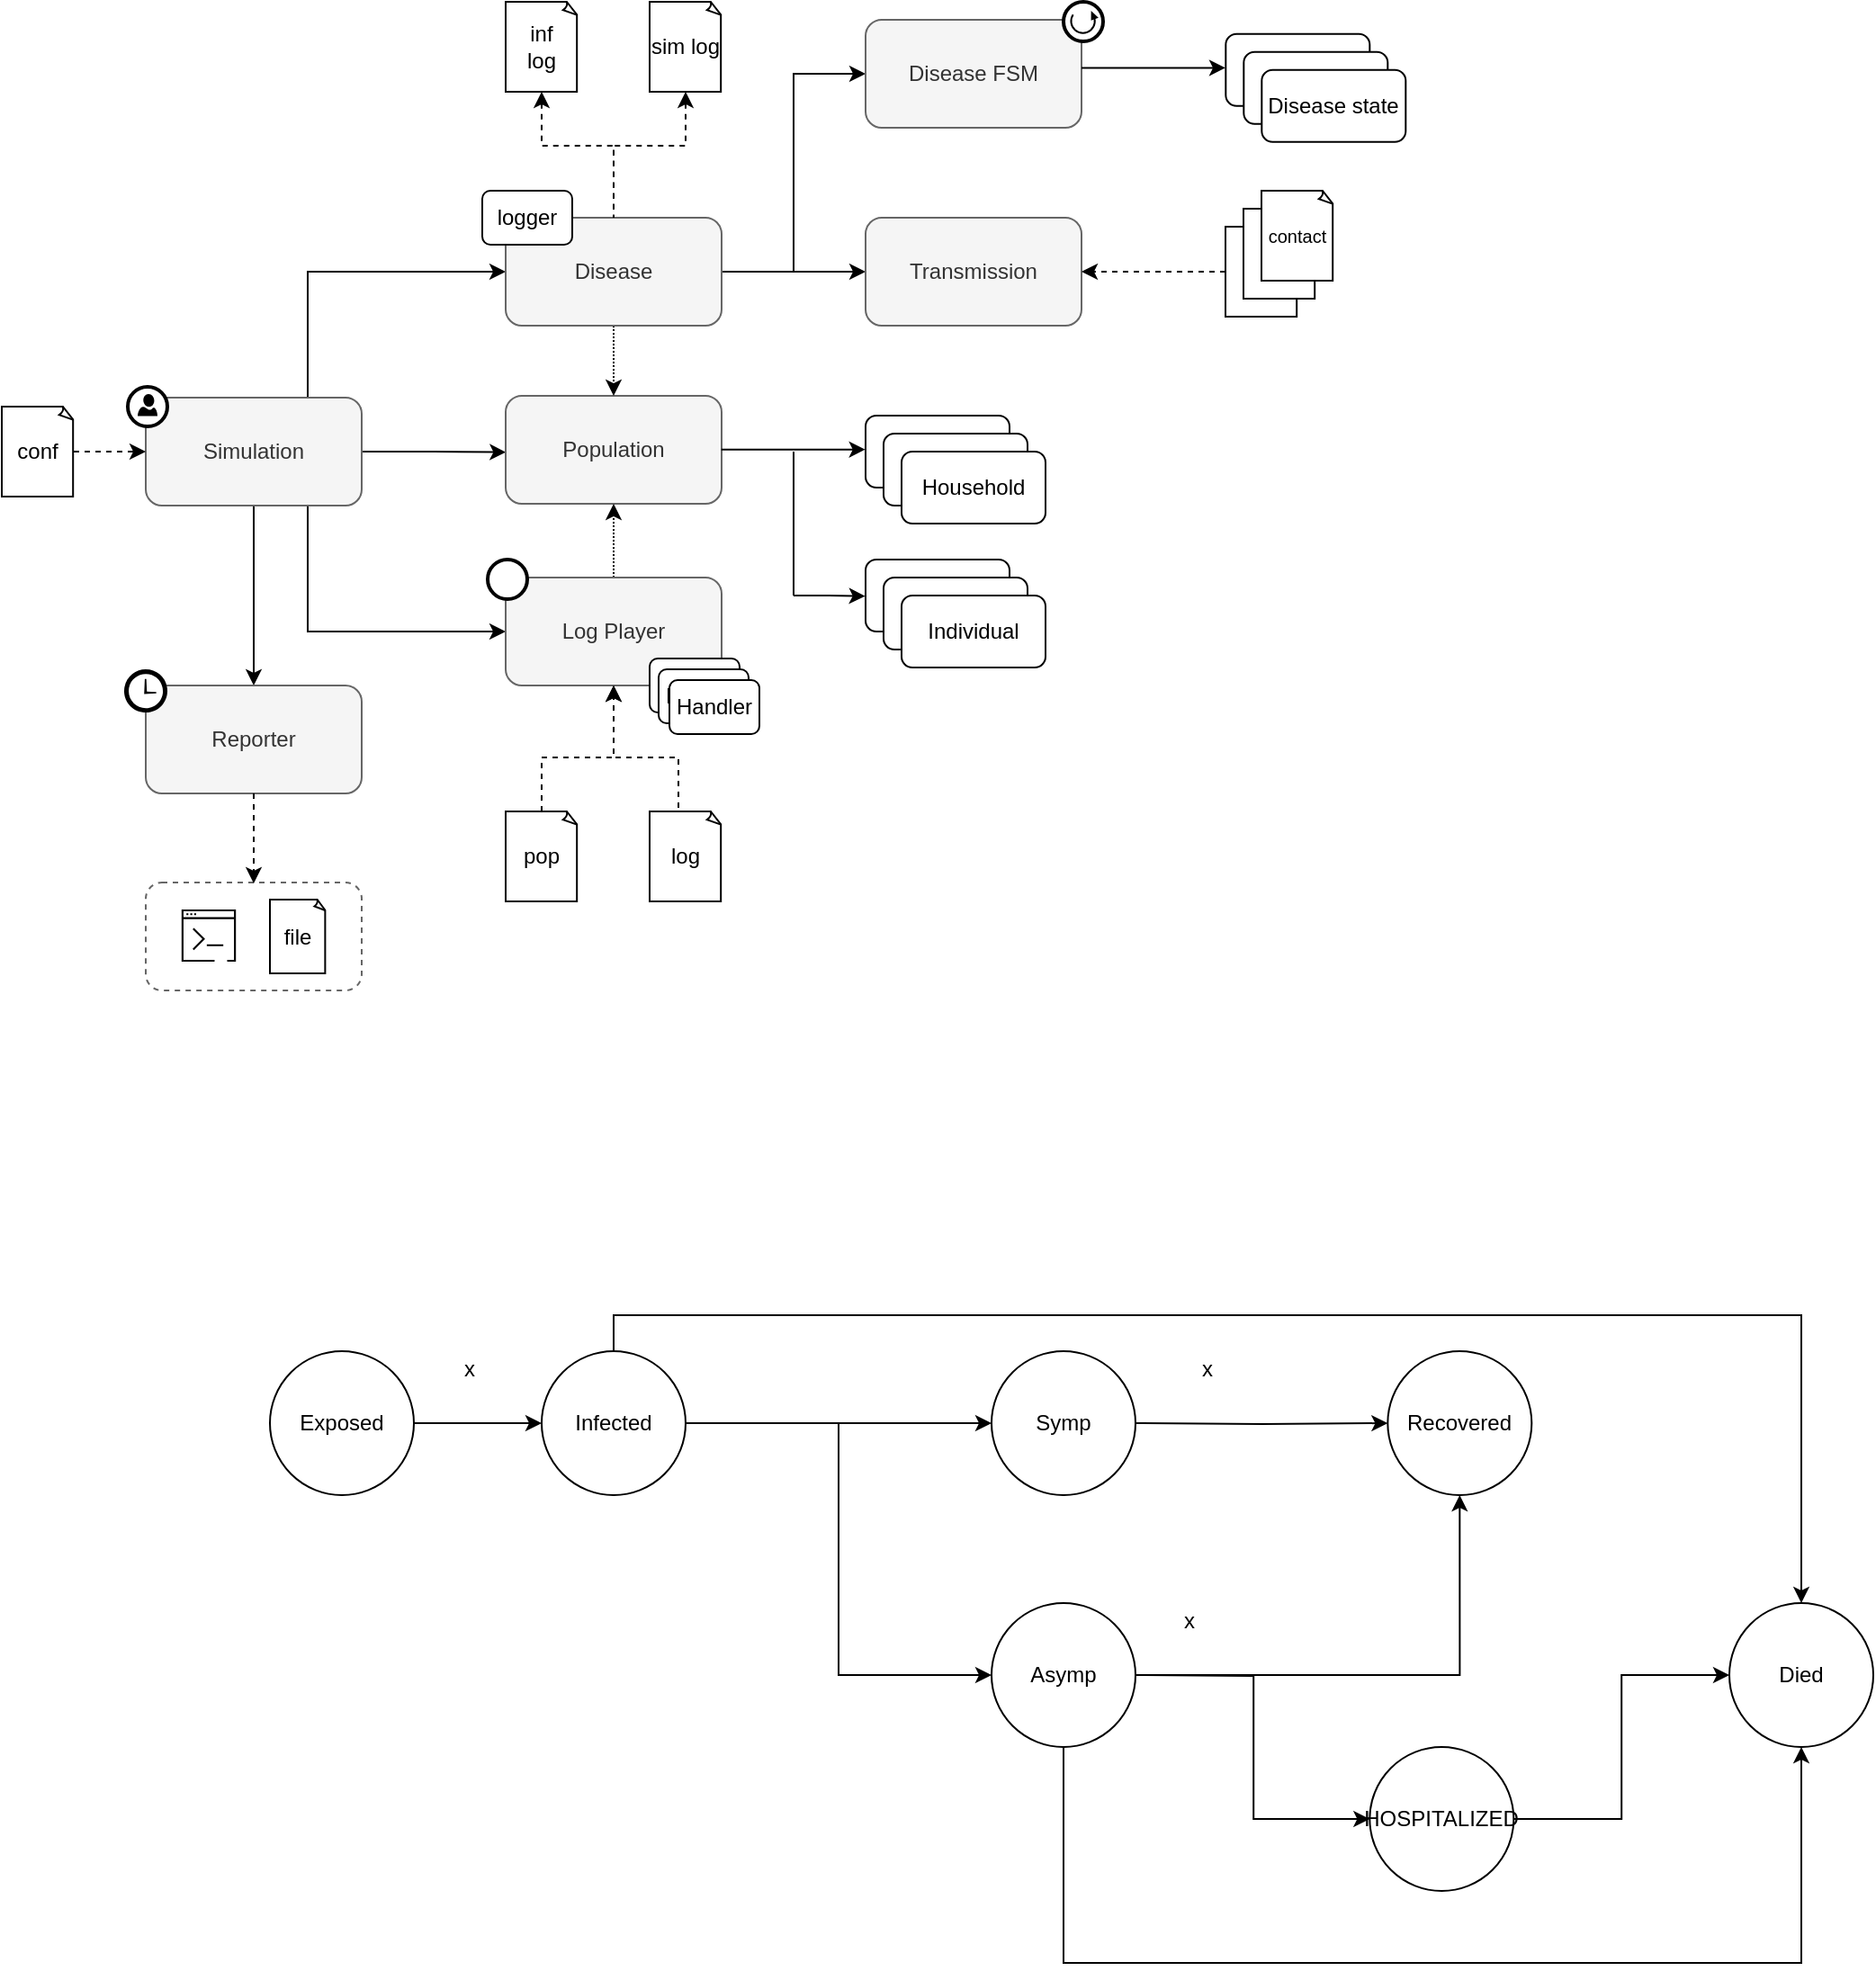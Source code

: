 <mxfile version="12.6.5" type="device"><diagram id="Akdbnf8L_ACoab19-wkB" name="Page-1"><mxGraphModel dx="1122" dy="685" grid="1" gridSize="10" guides="1" tooltips="1" connect="1" arrows="1" fold="1" page="1" pageScale="1" pageWidth="827" pageHeight="1169" math="0" shadow="0"><root><mxCell id="0"/><mxCell id="1" parent="0"/><mxCell id="oFByWscnAdjX4SLBkm42-8" value="" style="group;dashed=1;" parent="1" vertex="1" connectable="0"><mxGeometry x="80" y="482" width="179" height="133" as="geometry"/></mxCell><mxCell id="oFByWscnAdjX4SLBkm42-3" value="" style="outlineConnect=0;fontColor=#232F3E;gradientColor=none;strokeColor=#000000;fillColor=none;dashed=0;verticalLabelPosition=middle;verticalAlign=bottom;align=center;html=1;whiteSpace=wrap;fontSize=10;fontStyle=1;spacing=3;shape=mxgraph.aws4.productIcon;prIcon=mxgraph.aws4.command_line_interface;" parent="oFByWscnAdjX4SLBkm42-8" vertex="1"><mxGeometry x="52" y="34" width="46" height="40" as="geometry"/></mxCell><mxCell id="oFByWscnAdjX4SLBkm42-4" value="" style="rounded=0;whiteSpace=wrap;html=1;strokeColor=none;fillColor=#ffffff;" parent="oFByWscnAdjX4SLBkm42-8" vertex="1"><mxGeometry x="45.5" y="25.804" width="12.571" height="68.888" as="geometry"/></mxCell><mxCell id="oFByWscnAdjX4SLBkm42-5" value="" style="rounded=0;whiteSpace=wrap;html=1;strokeColor=none;fillColor=#ffffff;" parent="oFByWscnAdjX4SLBkm42-8" vertex="1"><mxGeometry x="91.7" y="29.103" width="12.8" height="54.238" as="geometry"/></mxCell><mxCell id="oFByWscnAdjX4SLBkm42-7" value="" style="rounded=0;whiteSpace=wrap;html=1;strokeColor=none;fillColor=#ffffff;rotation=90;" parent="oFByWscnAdjX4SLBkm42-8" vertex="1"><mxGeometry x="65.3" y="1.435" width="9.6" height="58.887" as="geometry"/></mxCell><mxCell id="oFByWscnAdjX4SLBkm42-9" value="file" style="whiteSpace=wrap;html=1;shape=mxgraph.basic.document" parent="oFByWscnAdjX4SLBkm42-8" vertex="1"><mxGeometry x="109" y="37" width="31" height="41" as="geometry"/></mxCell><mxCell id="oFByWscnAdjX4SLBkm42-18" value="" style="rounded=1;whiteSpace=wrap;html=1;fillColor=none;strokeColor=#666666;fontColor=#333333;dashed=1;" parent="oFByWscnAdjX4SLBkm42-8" vertex="1"><mxGeometry x="40" y="27.5" width="120" height="60" as="geometry"/></mxCell><mxCell id="G7absAG114OYWB9-ItXq-10" style="edgeStyle=orthogonalEdgeStyle;rounded=0;orthogonalLoop=1;jettySize=auto;html=1;exitX=1;exitY=0.5;exitDx=0;exitDy=0;entryX=0;entryY=0.5;entryDx=0;entryDy=0;" parent="1" source="G7absAG114OYWB9-ItXq-1" edge="1"><mxGeometry relative="1" as="geometry"><mxPoint x="320.138" y="270.345" as="targetPoint"/><Array as="points"><mxPoint x="280" y="271"/></Array></mxGeometry></mxCell><mxCell id="G7absAG114OYWB9-ItXq-19" style="edgeStyle=orthogonalEdgeStyle;rounded=0;orthogonalLoop=1;jettySize=auto;html=1;exitX=0.75;exitY=0;exitDx=0;exitDy=0;entryX=0;entryY=0.5;entryDx=0;entryDy=0;" parent="1" source="G7absAG114OYWB9-ItXq-1" target="G7absAG114OYWB9-ItXq-18" edge="1"><mxGeometry relative="1" as="geometry"/></mxCell><mxCell id="G7absAG114OYWB9-ItXq-28" style="edgeStyle=orthogonalEdgeStyle;rounded=0;orthogonalLoop=1;jettySize=auto;html=1;entryX=0.5;entryY=0;entryDx=0;entryDy=0;" parent="1" target="G7absAG114OYWB9-ItXq-27" edge="1"><mxGeometry relative="1" as="geometry"><mxPoint x="180" y="300" as="sourcePoint"/><Array as="points"><mxPoint x="180" y="400"/></Array></mxGeometry></mxCell><mxCell id="G7absAG114OYWB9-ItXq-32" style="edgeStyle=orthogonalEdgeStyle;rounded=0;orthogonalLoop=1;jettySize=auto;html=1;exitX=0.75;exitY=1;exitDx=0;exitDy=0;entryX=0;entryY=0.5;entryDx=0;entryDy=0;" parent="1" source="G7absAG114OYWB9-ItXq-1" target="G7absAG114OYWB9-ItXq-13" edge="1"><mxGeometry relative="1" as="geometry"/></mxCell><mxCell id="G7absAG114OYWB9-ItXq-1" value="Simulation" style="rounded=1;whiteSpace=wrap;html=1;fillColor=#f5f5f5;strokeColor=#666666;fontColor=#333333;" parent="1" vertex="1"><mxGeometry x="120" y="240" width="120" height="60" as="geometry"/></mxCell><mxCell id="G7absAG114OYWB9-ItXq-17" style="edgeStyle=orthogonalEdgeStyle;rounded=0;orthogonalLoop=1;jettySize=auto;html=1;dashed=1;exitX=1;exitY=0.5;exitDx=0;exitDy=0;exitPerimeter=0;" parent="1" source="G7absAG114OYWB9-ItXq-3" target="G7absAG114OYWB9-ItXq-1" edge="1"><mxGeometry relative="1" as="geometry"><mxPoint x="40" y="255" as="sourcePoint"/></mxGeometry></mxCell><mxCell id="G7absAG114OYWB9-ItXq-3" value="conf" style="whiteSpace=wrap;html=1;shape=mxgraph.basic.document" parent="1" vertex="1"><mxGeometry x="40" y="245" width="40" height="50" as="geometry"/></mxCell><mxCell id="G7absAG114OYWB9-ItXq-8" value="Population" style="rounded=1;whiteSpace=wrap;html=1;fillColor=#f5f5f5;strokeColor=#666666;fontColor=#333333;" parent="1" vertex="1"><mxGeometry x="320" y="239" width="120" height="60" as="geometry"/></mxCell><mxCell id="G7absAG114OYWB9-ItXq-16" style="edgeStyle=orthogonalEdgeStyle;rounded=0;orthogonalLoop=1;jettySize=auto;html=1;exitX=0.5;exitY=0;exitDx=0;exitDy=0;entryX=0.5;entryY=1;entryDx=0;entryDy=0;dashed=1;dashPattern=1 1;" parent="1" source="G7absAG114OYWB9-ItXq-13" target="G7absAG114OYWB9-ItXq-8" edge="1"><mxGeometry relative="1" as="geometry"/></mxCell><mxCell id="G7absAG114OYWB9-ItXq-13" value="Log Player" style="rounded=1;whiteSpace=wrap;html=1;fillColor=#f5f5f5;strokeColor=#666666;fontColor=#333333;" parent="1" vertex="1"><mxGeometry x="320" y="340" width="120" height="60" as="geometry"/></mxCell><mxCell id="G7absAG114OYWB9-ItXq-20" style="edgeStyle=orthogonalEdgeStyle;rounded=0;orthogonalLoop=1;jettySize=auto;html=1;exitX=0.5;exitY=1;exitDx=0;exitDy=0;entryX=0.5;entryY=0;entryDx=0;entryDy=0;dashed=1;dashPattern=1 1;" parent="1" source="G7absAG114OYWB9-ItXq-18" target="G7absAG114OYWB9-ItXq-8" edge="1"><mxGeometry relative="1" as="geometry"/></mxCell><mxCell id="G7absAG114OYWB9-ItXq-34" style="edgeStyle=orthogonalEdgeStyle;rounded=0;orthogonalLoop=1;jettySize=auto;html=1;exitX=1;exitY=0.5;exitDx=0;exitDy=0;entryX=0;entryY=0.5;entryDx=0;entryDy=0;" parent="1" source="G7absAG114OYWB9-ItXq-18" target="G7absAG114OYWB9-ItXq-33" edge="1"><mxGeometry relative="1" as="geometry"/></mxCell><mxCell id="vRe47FTR7rVf0p2xhIhP-2" style="edgeStyle=orthogonalEdgeStyle;rounded=0;orthogonalLoop=1;jettySize=auto;html=1;exitX=1;exitY=0.5;exitDx=0;exitDy=0;entryX=0;entryY=0.5;entryDx=0;entryDy=0;" parent="1" source="G7absAG114OYWB9-ItXq-18" target="vRe47FTR7rVf0p2xhIhP-1" edge="1"><mxGeometry relative="1" as="geometry"/></mxCell><mxCell id="G7absAG114OYWB9-ItXq-18" value="Disease" style="rounded=1;whiteSpace=wrap;html=1;fillColor=#f5f5f5;strokeColor=#666666;fontColor=#333333;" parent="1" vertex="1"><mxGeometry x="320" y="140" width="120" height="60" as="geometry"/></mxCell><mxCell id="G7absAG114OYWB9-ItXq-25" value="Handler" style="rounded=1;whiteSpace=wrap;html=1;" parent="1" vertex="1"><mxGeometry x="400" y="385" width="50" height="30" as="geometry"/></mxCell><mxCell id="G7absAG114OYWB9-ItXq-27" value="Reporter" style="rounded=1;whiteSpace=wrap;html=1;fillColor=#f5f5f5;strokeColor=#666666;fontColor=#333333;" parent="1" vertex="1"><mxGeometry x="120" y="400" width="120" height="60" as="geometry"/></mxCell><mxCell id="G7absAG114OYWB9-ItXq-33" value="Transmission" style="rounded=1;whiteSpace=wrap;html=1;fillColor=#f5f5f5;strokeColor=#666666;fontColor=#333333;" parent="1" vertex="1"><mxGeometry x="520" y="140" width="120" height="60" as="geometry"/></mxCell><mxCell id="G7absAG114OYWB9-ItXq-36" value="Handler" style="rounded=1;whiteSpace=wrap;html=1;" parent="1" vertex="1"><mxGeometry x="405" y="391" width="50" height="30" as="geometry"/></mxCell><mxCell id="G7absAG114OYWB9-ItXq-38" value="Handler" style="rounded=1;whiteSpace=wrap;html=1;" parent="1" vertex="1"><mxGeometry x="411" y="397" width="50" height="30" as="geometry"/></mxCell><mxCell id="G7absAG114OYWB9-ItXq-41" style="edgeStyle=orthogonalEdgeStyle;rounded=0;orthogonalLoop=1;jettySize=auto;html=1;exitX=0.5;exitY=0;exitDx=0;exitDy=0;exitPerimeter=0;dashed=1;" parent="1" source="G7absAG114OYWB9-ItXq-39" target="G7absAG114OYWB9-ItXq-13" edge="1"><mxGeometry relative="1" as="geometry"><Array as="points"><mxPoint x="416" y="470"/><mxPoint x="416" y="440"/><mxPoint x="380" y="440"/></Array></mxGeometry></mxCell><mxCell id="G7absAG114OYWB9-ItXq-39" value="log" style="whiteSpace=wrap;html=1;shape=mxgraph.basic.document" parent="1" vertex="1"><mxGeometry x="400" y="470" width="40" height="50" as="geometry"/></mxCell><mxCell id="G7absAG114OYWB9-ItXq-52" value="Household" style="rounded=1;whiteSpace=wrap;html=1;" parent="1" vertex="1"><mxGeometry x="520" y="250" width="80" height="40" as="geometry"/></mxCell><mxCell id="G7absAG114OYWB9-ItXq-53" value="Individual" style="rounded=1;whiteSpace=wrap;html=1;" parent="1" vertex="1"><mxGeometry x="520" y="330" width="80" height="40" as="geometry"/></mxCell><mxCell id="G7absAG114OYWB9-ItXq-54" value="Household" style="rounded=1;whiteSpace=wrap;html=1;" parent="1" vertex="1"><mxGeometry x="530" y="260" width="80" height="40" as="geometry"/></mxCell><mxCell id="G7absAG114OYWB9-ItXq-55" value="Household" style="rounded=1;whiteSpace=wrap;html=1;" parent="1" vertex="1"><mxGeometry x="540" y="270" width="80" height="40" as="geometry"/></mxCell><mxCell id="G7absAG114OYWB9-ItXq-56" value="Individual" style="rounded=1;whiteSpace=wrap;html=1;" parent="1" vertex="1"><mxGeometry x="530" y="340" width="80" height="40" as="geometry"/></mxCell><mxCell id="G7absAG114OYWB9-ItXq-57" value="Individual" style="rounded=1;whiteSpace=wrap;html=1;" parent="1" vertex="1"><mxGeometry x="540" y="350" width="80" height="40" as="geometry"/></mxCell><mxCell id="G7absAG114OYWB9-ItXq-61" style="edgeStyle=orthogonalEdgeStyle;rounded=0;orthogonalLoop=1;jettySize=auto;html=1;exitX=1;exitY=0.5;exitDx=0;exitDy=0;entryX=0;entryY=0.5;entryDx=0;entryDy=0;" parent="1" edge="1"><mxGeometry relative="1" as="geometry"><mxPoint x="439.845" y="268.845" as="sourcePoint"/><mxPoint x="519.845" y="268.845" as="targetPoint"/></mxGeometry></mxCell><mxCell id="G7absAG114OYWB9-ItXq-64" style="edgeStyle=orthogonalEdgeStyle;rounded=0;orthogonalLoop=1;jettySize=auto;html=1;entryX=0;entryY=0.5;entryDx=0;entryDy=0;" parent="1" edge="1"><mxGeometry relative="1" as="geometry"><mxPoint x="480" y="350" as="sourcePoint"/><mxPoint x="519.845" y="350.345" as="targetPoint"/><Array as="points"><mxPoint x="499.5" y="350"/><mxPoint x="499.5" y="350"/></Array></mxGeometry></mxCell><mxCell id="G7absAG114OYWB9-ItXq-67" value="" style="endArrow=none;html=1;" parent="1" edge="1"><mxGeometry width="50" height="50" relative="1" as="geometry"><mxPoint x="480" y="350" as="sourcePoint"/><mxPoint x="480" y="270" as="targetPoint"/></mxGeometry></mxCell><mxCell id="G7absAG114OYWB9-ItXq-69" style="edgeStyle=orthogonalEdgeStyle;rounded=0;orthogonalLoop=1;jettySize=auto;html=1;entryX=1;entryY=0.5;entryDx=0;entryDy=0;dashed=1;exitX=0;exitY=0.5;exitDx=0;exitDy=0;exitPerimeter=0;" parent="1" source="G7absAG114OYWB9-ItXq-68" target="G7absAG114OYWB9-ItXq-33" edge="1"><mxGeometry relative="1" as="geometry"><mxPoint x="700" y="200" as="sourcePoint"/><mxPoint x="700" y="240" as="targetPoint"/></mxGeometry></mxCell><mxCell id="G7absAG114OYWB9-ItXq-68" value="log" style="whiteSpace=wrap;html=1;shape=mxgraph.basic.document" parent="1" vertex="1"><mxGeometry x="720" y="145" width="40" height="50" as="geometry"/></mxCell><mxCell id="G7absAG114OYWB9-ItXq-70" value="" style="shadow=0;dashed=0;html=1;strokeColor=none;fillColor=#000000;labelPosition=center;verticalLabelPosition=bottom;verticalAlign=top;align=center;outlineConnect=0;shape=mxgraph.veeam.time;" parent="1" vertex="1"><mxGeometry x="108" y="391" width="24" height="24" as="geometry"/></mxCell><mxCell id="G7absAG114OYWB9-ItXq-71" value="log" style="whiteSpace=wrap;html=1;shape=mxgraph.basic.document" parent="1" vertex="1"><mxGeometry x="730" y="135" width="40" height="50" as="geometry"/></mxCell><mxCell id="G7absAG114OYWB9-ItXq-72" value="&lt;font style=&quot;font-size: 10px&quot;&gt;contact&lt;/font&gt;" style="whiteSpace=wrap;html=1;shape=mxgraph.basic.document" parent="1" vertex="1"><mxGeometry x="740" y="125" width="40" height="50" as="geometry"/></mxCell><mxCell id="G7absAG114OYWB9-ItXq-74" value="" style="ellipse;whiteSpace=wrap;html=1;aspect=fixed;fillColor=#FFFFFF;strokeWidth=2;" parent="1" vertex="1"><mxGeometry x="310" y="330" width="22" height="22" as="geometry"/></mxCell><mxCell id="G7absAG114OYWB9-ItXq-73" value="" style="shape=image;html=1;verticalAlign=top;verticalLabelPosition=bottom;labelBackgroundColor=#ffffff;imageAspect=0;aspect=fixed;image=https://cdn0.iconfinder.com/data/icons/feather/96/591263-fast-forward-128.png;fillColor=#000000;" parent="1" vertex="1"><mxGeometry x="314" y="333" width="15" height="15" as="geometry"/></mxCell><mxCell id="G7absAG114OYWB9-ItXq-76" value="" style="ellipse;whiteSpace=wrap;html=1;aspect=fixed;fillColor=#FFFFFF;strokeWidth=2;" parent="1" vertex="1"><mxGeometry x="110" y="234" width="22" height="22" as="geometry"/></mxCell><mxCell id="G7absAG114OYWB9-ItXq-75" value="" style="aspect=fixed;pointerEvents=1;shadow=0;dashed=0;html=1;strokeColor=none;labelPosition=center;verticalLabelPosition=bottom;verticalAlign=top;align=center;fillColor=#000000;shape=mxgraph.azure.user" parent="1" vertex="1"><mxGeometry x="115.5" y="238" width="11" height="12.22" as="geometry"/></mxCell><mxCell id="oFByWscnAdjX4SLBkm42-19" style="edgeStyle=orthogonalEdgeStyle;rounded=0;orthogonalLoop=1;jettySize=auto;html=1;dashed=1;" parent="1" edge="1"><mxGeometry relative="1" as="geometry"><mxPoint x="180" y="460" as="sourcePoint"/><mxPoint x="180" y="510" as="targetPoint"/></mxGeometry></mxCell><mxCell id="8bJLjh2hRsQcfyNXoKIz-2" style="edgeStyle=orthogonalEdgeStyle;rounded=0;orthogonalLoop=1;jettySize=auto;html=1;exitX=0.5;exitY=0;exitDx=0;exitDy=0;exitPerimeter=0;dashed=1;" parent="1" source="8bJLjh2hRsQcfyNXoKIz-1" edge="1"><mxGeometry relative="1" as="geometry"><mxPoint x="380" y="400" as="targetPoint"/><Array as="points"><mxPoint x="340" y="440"/><mxPoint x="380" y="440"/></Array></mxGeometry></mxCell><mxCell id="8bJLjh2hRsQcfyNXoKIz-1" value="pop" style="whiteSpace=wrap;html=1;shape=mxgraph.basic.document" parent="1" vertex="1"><mxGeometry x="320" y="470" width="40" height="50" as="geometry"/></mxCell><mxCell id="8bJLjh2hRsQcfyNXoKIz-9" style="edgeStyle=orthogonalEdgeStyle;rounded=0;orthogonalLoop=1;jettySize=auto;html=1;exitX=0.5;exitY=1;exitDx=0;exitDy=0;exitPerimeter=0;dashed=1;endArrow=none;endFill=0;startArrow=classic;startFill=1;" parent="1" source="8bJLjh2hRsQcfyNXoKIz-4" edge="1"><mxGeometry relative="1" as="geometry"><mxPoint x="380" y="140.0" as="targetPoint"/><Array as="points"><mxPoint x="420" y="100"/><mxPoint x="380" y="100"/></Array></mxGeometry></mxCell><mxCell id="8bJLjh2hRsQcfyNXoKIz-4" value="sim log" style="whiteSpace=wrap;html=1;shape=mxgraph.basic.document" parent="1" vertex="1"><mxGeometry x="400" y="20" width="40" height="50" as="geometry"/></mxCell><mxCell id="8bJLjh2hRsQcfyNXoKIz-10" style="edgeStyle=orthogonalEdgeStyle;rounded=0;orthogonalLoop=1;jettySize=auto;html=1;exitX=0.5;exitY=1;exitDx=0;exitDy=0;exitPerimeter=0;dashed=1;endArrow=none;endFill=0;startArrow=classic;startFill=1;" parent="1" source="8bJLjh2hRsQcfyNXoKIz-6" edge="1"><mxGeometry relative="1" as="geometry"><mxPoint x="380" y="140" as="targetPoint"/><Array as="points"><mxPoint x="340" y="100"/></Array></mxGeometry></mxCell><mxCell id="8bJLjh2hRsQcfyNXoKIz-6" value="inf&lt;br&gt;log" style="whiteSpace=wrap;html=1;shape=mxgraph.basic.document" parent="1" vertex="1"><mxGeometry x="320" y="20" width="40" height="50" as="geometry"/></mxCell><mxCell id="8bJLjh2hRsQcfyNXoKIz-11" value="logger" style="rounded=1;whiteSpace=wrap;html=1;" parent="1" vertex="1"><mxGeometry x="307" y="125" width="50" height="30" as="geometry"/></mxCell><mxCell id="vRe47FTR7rVf0p2xhIhP-1" value="Disease FSM" style="rounded=1;whiteSpace=wrap;html=1;fillColor=#f5f5f5;strokeColor=#666666;fontColor=#333333;" parent="1" vertex="1"><mxGeometry x="520" y="30" width="120" height="60" as="geometry"/></mxCell><mxCell id="vRe47FTR7rVf0p2xhIhP-4" value="" style="ellipse;whiteSpace=wrap;html=1;aspect=fixed;fillColor=#FFFFFF;strokeWidth=2;" parent="1" vertex="1"><mxGeometry x="630" y="20" width="22" height="22" as="geometry"/></mxCell><mxCell id="vRe47FTR7rVf0p2xhIhP-5" value="" style="verticalLabelPosition=bottom;shadow=0;dashed=0;align=center;html=1;verticalAlign=top;shape=mxgraph.electrical.rot_mech.verticalLabelPosition=bottom;shadow=0;dashed=0;align=center;fillColor=#000000;html=1;verticalAlign=top;strokeWidth=1;shape=mxgraph.electrical.rot_mech.rotation;aspect=fixed;" parent="1" vertex="1"><mxGeometry x="633.5" y="26.13" width="15" height="11.74" as="geometry"/></mxCell><mxCell id="vRe47FTR7rVf0p2xhIhP-7" value="Household" style="rounded=1;whiteSpace=wrap;html=1;" parent="1" vertex="1"><mxGeometry x="720.16" y="37.87" width="80" height="40" as="geometry"/></mxCell><mxCell id="vRe47FTR7rVf0p2xhIhP-8" value="Household" style="rounded=1;whiteSpace=wrap;html=1;" parent="1" vertex="1"><mxGeometry x="730.16" y="47.87" width="80" height="40" as="geometry"/></mxCell><mxCell id="vRe47FTR7rVf0p2xhIhP-9" value="Disease state" style="rounded=1;whiteSpace=wrap;html=1;" parent="1" vertex="1"><mxGeometry x="740.16" y="57.87" width="80" height="40" as="geometry"/></mxCell><mxCell id="vRe47FTR7rVf0p2xhIhP-10" style="edgeStyle=orthogonalEdgeStyle;rounded=0;orthogonalLoop=1;jettySize=auto;html=1;exitX=1;exitY=0.5;exitDx=0;exitDy=0;entryX=0;entryY=0.5;entryDx=0;entryDy=0;" parent="1" edge="1"><mxGeometry relative="1" as="geometry"><mxPoint x="640.005" y="56.715" as="sourcePoint"/><mxPoint x="720.005" y="56.715" as="targetPoint"/></mxGeometry></mxCell><mxCell id="Tr43mjj6fzo3NKjMcIcF-5" style="edgeStyle=orthogonalEdgeStyle;rounded=0;orthogonalLoop=1;jettySize=auto;html=1;exitX=1;exitY=0.5;exitDx=0;exitDy=0;entryX=0;entryY=0.5;entryDx=0;entryDy=0;" edge="1" parent="1" source="Tr43mjj6fzo3NKjMcIcF-1" target="Tr43mjj6fzo3NKjMcIcF-2"><mxGeometry relative="1" as="geometry"/></mxCell><mxCell id="Tr43mjj6fzo3NKjMcIcF-1" value="Exposed" style="ellipse;whiteSpace=wrap;html=1;aspect=fixed;" vertex="1" parent="1"><mxGeometry x="189" y="770" width="80" height="80" as="geometry"/></mxCell><mxCell id="Tr43mjj6fzo3NKjMcIcF-6" style="edgeStyle=orthogonalEdgeStyle;rounded=0;orthogonalLoop=1;jettySize=auto;html=1;exitX=1;exitY=0.5;exitDx=0;exitDy=0;" edge="1" parent="1" target="Tr43mjj6fzo3NKjMcIcF-3"><mxGeometry relative="1" as="geometry"><mxPoint x="670.0" y="810" as="sourcePoint"/></mxGeometry></mxCell><mxCell id="Tr43mjj6fzo3NKjMcIcF-15" style="edgeStyle=orthogonalEdgeStyle;rounded=0;orthogonalLoop=1;jettySize=auto;html=1;exitX=1;exitY=0.5;exitDx=0;exitDy=0;" edge="1" parent="1" source="Tr43mjj6fzo3NKjMcIcF-2" target="Tr43mjj6fzo3NKjMcIcF-12"><mxGeometry relative="1" as="geometry"/></mxCell><mxCell id="Tr43mjj6fzo3NKjMcIcF-16" style="edgeStyle=orthogonalEdgeStyle;rounded=0;orthogonalLoop=1;jettySize=auto;html=1;exitX=1;exitY=0.5;exitDx=0;exitDy=0;entryX=0;entryY=0.5;entryDx=0;entryDy=0;" edge="1" parent="1" source="Tr43mjj6fzo3NKjMcIcF-2" target="Tr43mjj6fzo3NKjMcIcF-11"><mxGeometry relative="1" as="geometry"/></mxCell><mxCell id="Tr43mjj6fzo3NKjMcIcF-22" style="edgeStyle=orthogonalEdgeStyle;rounded=0;orthogonalLoop=1;jettySize=auto;html=1;exitX=0.5;exitY=0;exitDx=0;exitDy=0;entryX=0.5;entryY=0;entryDx=0;entryDy=0;" edge="1" parent="1" source="Tr43mjj6fzo3NKjMcIcF-2" target="Tr43mjj6fzo3NKjMcIcF-4"><mxGeometry relative="1" as="geometry"/></mxCell><mxCell id="Tr43mjj6fzo3NKjMcIcF-2" value="Infected" style="ellipse;whiteSpace=wrap;html=1;aspect=fixed;" vertex="1" parent="1"><mxGeometry x="340" y="770" width="80" height="80" as="geometry"/></mxCell><mxCell id="Tr43mjj6fzo3NKjMcIcF-7" style="edgeStyle=orthogonalEdgeStyle;rounded=0;orthogonalLoop=1;jettySize=auto;html=1;exitX=1;exitY=0.5;exitDx=0;exitDy=0;entryX=0;entryY=0.5;entryDx=0;entryDy=0;" edge="1" parent="1" target="Tr43mjj6fzo3NKjMcIcF-18"><mxGeometry relative="1" as="geometry"><mxPoint x="670.0" y="950" as="sourcePoint"/></mxGeometry></mxCell><mxCell id="Tr43mjj6fzo3NKjMcIcF-3" value="Recovered" style="ellipse;whiteSpace=wrap;html=1;aspect=fixed;" vertex="1" parent="1"><mxGeometry x="810.16" y="770" width="80" height="80" as="geometry"/></mxCell><mxCell id="Tr43mjj6fzo3NKjMcIcF-4" value="Died" style="ellipse;whiteSpace=wrap;html=1;aspect=fixed;" vertex="1" parent="1"><mxGeometry x="1000" y="910" width="80" height="80" as="geometry"/></mxCell><mxCell id="Tr43mjj6fzo3NKjMcIcF-8" value="x" style="text;html=1;strokeColor=none;fillColor=none;align=center;verticalAlign=middle;whiteSpace=wrap;rounded=0;" vertex="1" parent="1"><mxGeometry x="280" y="770" width="40" height="20" as="geometry"/></mxCell><mxCell id="Tr43mjj6fzo3NKjMcIcF-9" value="x" style="text;html=1;strokeColor=none;fillColor=none;align=center;verticalAlign=middle;whiteSpace=wrap;rounded=0;" vertex="1" parent="1"><mxGeometry x="690" y="770" width="40" height="20" as="geometry"/></mxCell><mxCell id="Tr43mjj6fzo3NKjMcIcF-10" value="x" style="text;html=1;strokeColor=none;fillColor=none;align=center;verticalAlign=middle;whiteSpace=wrap;rounded=0;" vertex="1" parent="1"><mxGeometry x="680" y="910" width="40" height="20" as="geometry"/></mxCell><mxCell id="Tr43mjj6fzo3NKjMcIcF-20" style="edgeStyle=orthogonalEdgeStyle;rounded=0;orthogonalLoop=1;jettySize=auto;html=1;exitX=1;exitY=0.5;exitDx=0;exitDy=0;entryX=0.5;entryY=1;entryDx=0;entryDy=0;" edge="1" parent="1" source="Tr43mjj6fzo3NKjMcIcF-11" target="Tr43mjj6fzo3NKjMcIcF-3"><mxGeometry relative="1" as="geometry"/></mxCell><mxCell id="Tr43mjj6fzo3NKjMcIcF-21" style="edgeStyle=orthogonalEdgeStyle;rounded=0;orthogonalLoop=1;jettySize=auto;html=1;exitX=0.5;exitY=1;exitDx=0;exitDy=0;entryX=0.5;entryY=1;entryDx=0;entryDy=0;" edge="1" parent="1" source="Tr43mjj6fzo3NKjMcIcF-11" target="Tr43mjj6fzo3NKjMcIcF-4"><mxGeometry relative="1" as="geometry"><Array as="points"><mxPoint x="630" y="1110"/><mxPoint x="1040" y="1110"/></Array></mxGeometry></mxCell><mxCell id="Tr43mjj6fzo3NKjMcIcF-11" value="Asymp" style="ellipse;whiteSpace=wrap;html=1;aspect=fixed;" vertex="1" parent="1"><mxGeometry x="590" y="910" width="80" height="80" as="geometry"/></mxCell><mxCell id="Tr43mjj6fzo3NKjMcIcF-12" value="Symp" style="ellipse;whiteSpace=wrap;html=1;aspect=fixed;" vertex="1" parent="1"><mxGeometry x="590" y="770" width="80" height="80" as="geometry"/></mxCell><mxCell id="Tr43mjj6fzo3NKjMcIcF-19" style="edgeStyle=orthogonalEdgeStyle;rounded=0;orthogonalLoop=1;jettySize=auto;html=1;exitX=1;exitY=0.5;exitDx=0;exitDy=0;" edge="1" parent="1" source="Tr43mjj6fzo3NKjMcIcF-18" target="Tr43mjj6fzo3NKjMcIcF-4"><mxGeometry relative="1" as="geometry"/></mxCell><mxCell id="Tr43mjj6fzo3NKjMcIcF-18" value="HOSPITALIZED" style="ellipse;whiteSpace=wrap;html=1;aspect=fixed;" vertex="1" parent="1"><mxGeometry x="800.16" y="990" width="80" height="80" as="geometry"/></mxCell></root></mxGraphModel></diagram></mxfile>